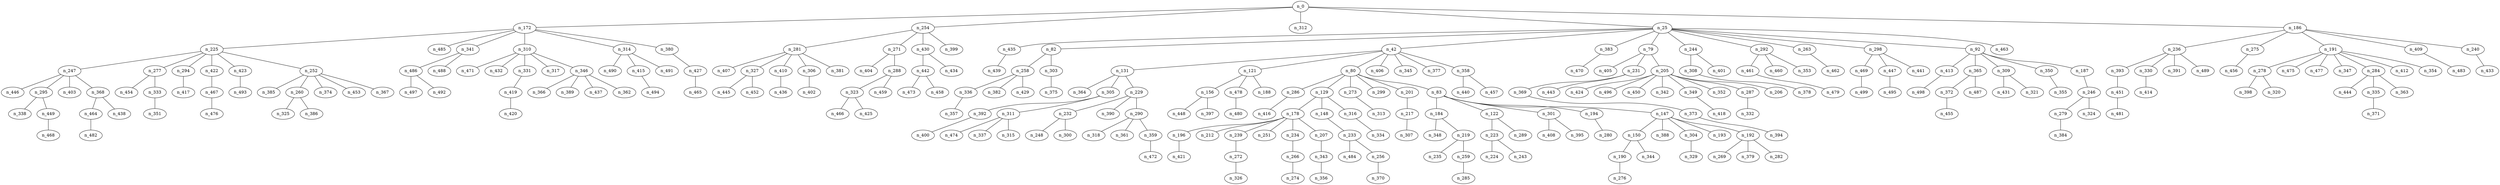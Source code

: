 graph grafoErdosRenyi_500_2000_BFS  {
n_0;
n_172;
n_254;
n_312;
n_25;
n_186;
n_225;
n_485;
n_341;
n_310;
n_314;
n_380;
n_281;
n_271;
n_430;
n_399;
n_435;
n_82;
n_42;
n_383;
n_79;
n_244;
n_292;
n_263;
n_298;
n_92;
n_463;
n_236;
n_275;
n_191;
n_409;
n_240;
n_247;
n_277;
n_294;
n_422;
n_423;
n_252;
n_486;
n_488;
n_471;
n_432;
n_331;
n_317;
n_346;
n_490;
n_415;
n_491;
n_427;
n_407;
n_327;
n_410;
n_306;
n_381;
n_404;
n_288;
n_442;
n_434;
n_439;
n_258;
n_303;
n_131;
n_121;
n_80;
n_406;
n_345;
n_377;
n_358;
n_470;
n_405;
n_231;
n_205;
n_308;
n_401;
n_461;
n_460;
n_353;
n_462;
n_469;
n_447;
n_441;
n_413;
n_365;
n_309;
n_350;
n_187;
n_393;
n_330;
n_391;
n_489;
n_456;
n_278;
n_475;
n_477;
n_347;
n_284;
n_412;
n_354;
n_483;
n_433;
n_446;
n_295;
n_403;
n_368;
n_454;
n_333;
n_417;
n_467;
n_493;
n_385;
n_260;
n_374;
n_453;
n_367;
n_497;
n_492;
n_419;
n_366;
n_389;
n_437;
n_362;
n_494;
n_465;
n_445;
n_452;
n_436;
n_402;
n_323;
n_459;
n_473;
n_458;
n_336;
n_382;
n_429;
n_375;
n_364;
n_305;
n_229;
n_156;
n_478;
n_188;
n_286;
n_129;
n_273;
n_299;
n_201;
n_83;
n_440;
n_457;
n_369;
n_443;
n_424;
n_496;
n_450;
n_342;
n_349;
n_352;
n_287;
n_206;
n_378;
n_479;
n_499;
n_495;
n_498;
n_372;
n_487;
n_431;
n_321;
n_355;
n_246;
n_451;
n_414;
n_398;
n_320;
n_444;
n_335;
n_363;
n_338;
n_449;
n_464;
n_438;
n_351;
n_476;
n_325;
n_386;
n_420;
n_466;
n_425;
n_357;
n_392;
n_311;
n_232;
n_390;
n_290;
n_448;
n_397;
n_480;
n_416;
n_178;
n_148;
n_316;
n_313;
n_217;
n_184;
n_122;
n_301;
n_194;
n_147;
n_373;
n_418;
n_332;
n_455;
n_279;
n_324;
n_481;
n_371;
n_468;
n_482;
n_400;
n_474;
n_337;
n_315;
n_248;
n_300;
n_318;
n_361;
n_359;
n_196;
n_212;
n_239;
n_251;
n_234;
n_207;
n_233;
n_334;
n_307;
n_348;
n_219;
n_223;
n_289;
n_408;
n_395;
n_280;
n_150;
n_388;
n_304;
n_193;
n_192;
n_394;
n_384;
n_472;
n_421;
n_272;
n_266;
n_343;
n_484;
n_256;
n_235;
n_259;
n_224;
n_243;
n_190;
n_344;
n_329;
n_269;
n_379;
n_282;
n_326;
n_274;
n_356;
n_370;
n_285;
n_276;
n_0 -- n_172;
n_0 -- n_254;
n_0 -- n_312;
n_0 -- n_25;
n_0 -- n_186;
n_172 -- n_225;
n_172 -- n_485;
n_172 -- n_341;
n_172 -- n_310;
n_172 -- n_314;
n_172 -- n_380;
n_254 -- n_281;
n_254 -- n_271;
n_254 -- n_430;
n_254 -- n_399;
n_25 -- n_435;
n_25 -- n_82;
n_25 -- n_42;
n_25 -- n_383;
n_25 -- n_79;
n_25 -- n_244;
n_25 -- n_292;
n_25 -- n_263;
n_25 -- n_298;
n_25 -- n_92;
n_25 -- n_463;
n_186 -- n_236;
n_186 -- n_275;
n_186 -- n_191;
n_186 -- n_409;
n_186 -- n_240;
n_225 -- n_247;
n_225 -- n_277;
n_225 -- n_294;
n_225 -- n_422;
n_225 -- n_423;
n_225 -- n_252;
n_341 -- n_486;
n_341 -- n_488;
n_310 -- n_471;
n_310 -- n_432;
n_310 -- n_331;
n_310 -- n_317;
n_310 -- n_346;
n_314 -- n_490;
n_314 -- n_415;
n_314 -- n_491;
n_380 -- n_427;
n_281 -- n_407;
n_281 -- n_327;
n_281 -- n_410;
n_281 -- n_306;
n_281 -- n_381;
n_271 -- n_404;
n_271 -- n_288;
n_430 -- n_442;
n_430 -- n_434;
n_435 -- n_439;
n_82 -- n_258;
n_82 -- n_303;
n_42 -- n_131;
n_42 -- n_121;
n_42 -- n_80;
n_42 -- n_406;
n_42 -- n_345;
n_42 -- n_377;
n_42 -- n_358;
n_383 -- n_470;
n_79 -- n_405;
n_79 -- n_231;
n_79 -- n_205;
n_244 -- n_308;
n_244 -- n_401;
n_292 -- n_461;
n_292 -- n_460;
n_292 -- n_353;
n_263 -- n_462;
n_298 -- n_469;
n_298 -- n_447;
n_298 -- n_441;
n_92 -- n_413;
n_92 -- n_365;
n_92 -- n_309;
n_92 -- n_350;
n_92 -- n_187;
n_236 -- n_393;
n_236 -- n_330;
n_236 -- n_391;
n_236 -- n_489;
n_275 -- n_456;
n_191 -- n_278;
n_191 -- n_475;
n_191 -- n_477;
n_191 -- n_347;
n_191 -- n_284;
n_191 -- n_412;
n_191 -- n_354;
n_409 -- n_483;
n_240 -- n_433;
n_247 -- n_446;
n_247 -- n_295;
n_247 -- n_403;
n_247 -- n_368;
n_277 -- n_454;
n_277 -- n_333;
n_294 -- n_417;
n_422 -- n_467;
n_423 -- n_493;
n_252 -- n_385;
n_252 -- n_260;
n_252 -- n_374;
n_252 -- n_453;
n_252 -- n_367;
n_486 -- n_497;
n_486 -- n_492;
n_331 -- n_419;
n_346 -- n_366;
n_346 -- n_389;
n_346 -- n_437;
n_346 -- n_362;
n_415 -- n_494;
n_427 -- n_465;
n_327 -- n_445;
n_327 -- n_452;
n_410 -- n_436;
n_306 -- n_402;
n_288 -- n_323;
n_288 -- n_459;
n_442 -- n_473;
n_442 -- n_458;
n_258 -- n_336;
n_258 -- n_382;
n_258 -- n_429;
n_303 -- n_375;
n_131 -- n_364;
n_131 -- n_305;
n_131 -- n_229;
n_121 -- n_156;
n_121 -- n_478;
n_121 -- n_188;
n_80 -- n_286;
n_80 -- n_129;
n_80 -- n_273;
n_80 -- n_299;
n_80 -- n_201;
n_80 -- n_83;
n_358 -- n_440;
n_358 -- n_457;
n_231 -- n_369;
n_231 -- n_443;
n_205 -- n_424;
n_205 -- n_496;
n_205 -- n_450;
n_205 -- n_342;
n_205 -- n_349;
n_205 -- n_352;
n_205 -- n_287;
n_205 -- n_206;
n_308 -- n_378;
n_461 -- n_479;
n_469 -- n_499;
n_447 -- n_495;
n_413 -- n_498;
n_365 -- n_372;
n_365 -- n_487;
n_309 -- n_431;
n_309 -- n_321;
n_350 -- n_355;
n_187 -- n_246;
n_393 -- n_451;
n_330 -- n_414;
n_278 -- n_398;
n_278 -- n_320;
n_284 -- n_444;
n_284 -- n_335;
n_284 -- n_363;
n_295 -- n_338;
n_295 -- n_449;
n_368 -- n_464;
n_368 -- n_438;
n_333 -- n_351;
n_467 -- n_476;
n_260 -- n_325;
n_260 -- n_386;
n_419 -- n_420;
n_323 -- n_466;
n_323 -- n_425;
n_336 -- n_357;
n_305 -- n_392;
n_305 -- n_311;
n_229 -- n_232;
n_229 -- n_390;
n_229 -- n_290;
n_156 -- n_448;
n_156 -- n_397;
n_478 -- n_480;
n_286 -- n_416;
n_129 -- n_178;
n_129 -- n_148;
n_129 -- n_316;
n_273 -- n_313;
n_201 -- n_217;
n_83 -- n_184;
n_83 -- n_122;
n_83 -- n_301;
n_83 -- n_194;
n_83 -- n_147;
n_369 -- n_373;
n_349 -- n_418;
n_287 -- n_332;
n_372 -- n_455;
n_246 -- n_279;
n_246 -- n_324;
n_451 -- n_481;
n_335 -- n_371;
n_449 -- n_468;
n_464 -- n_482;
n_392 -- n_400;
n_311 -- n_474;
n_311 -- n_337;
n_311 -- n_315;
n_232 -- n_248;
n_232 -- n_300;
n_290 -- n_318;
n_290 -- n_361;
n_290 -- n_359;
n_178 -- n_196;
n_178 -- n_212;
n_178 -- n_239;
n_178 -- n_251;
n_178 -- n_234;
n_178 -- n_207;
n_148 -- n_233;
n_316 -- n_334;
n_217 -- n_307;
n_184 -- n_348;
n_184 -- n_219;
n_122 -- n_223;
n_122 -- n_289;
n_301 -- n_408;
n_301 -- n_395;
n_194 -- n_280;
n_147 -- n_150;
n_147 -- n_388;
n_147 -- n_304;
n_147 -- n_193;
n_147 -- n_192;
n_373 -- n_394;
n_279 -- n_384;
n_359 -- n_472;
n_196 -- n_421;
n_239 -- n_272;
n_234 -- n_266;
n_207 -- n_343;
n_233 -- n_484;
n_233 -- n_256;
n_219 -- n_235;
n_219 -- n_259;
n_223 -- n_224;
n_223 -- n_243;
n_150 -- n_190;
n_150 -- n_344;
n_304 -- n_329;
n_192 -- n_269;
n_192 -- n_379;
n_192 -- n_282;
n_272 -- n_326;
n_266 -- n_274;
n_343 -- n_356;
n_256 -- n_370;
n_259 -- n_285;
n_190 -- n_276;
}